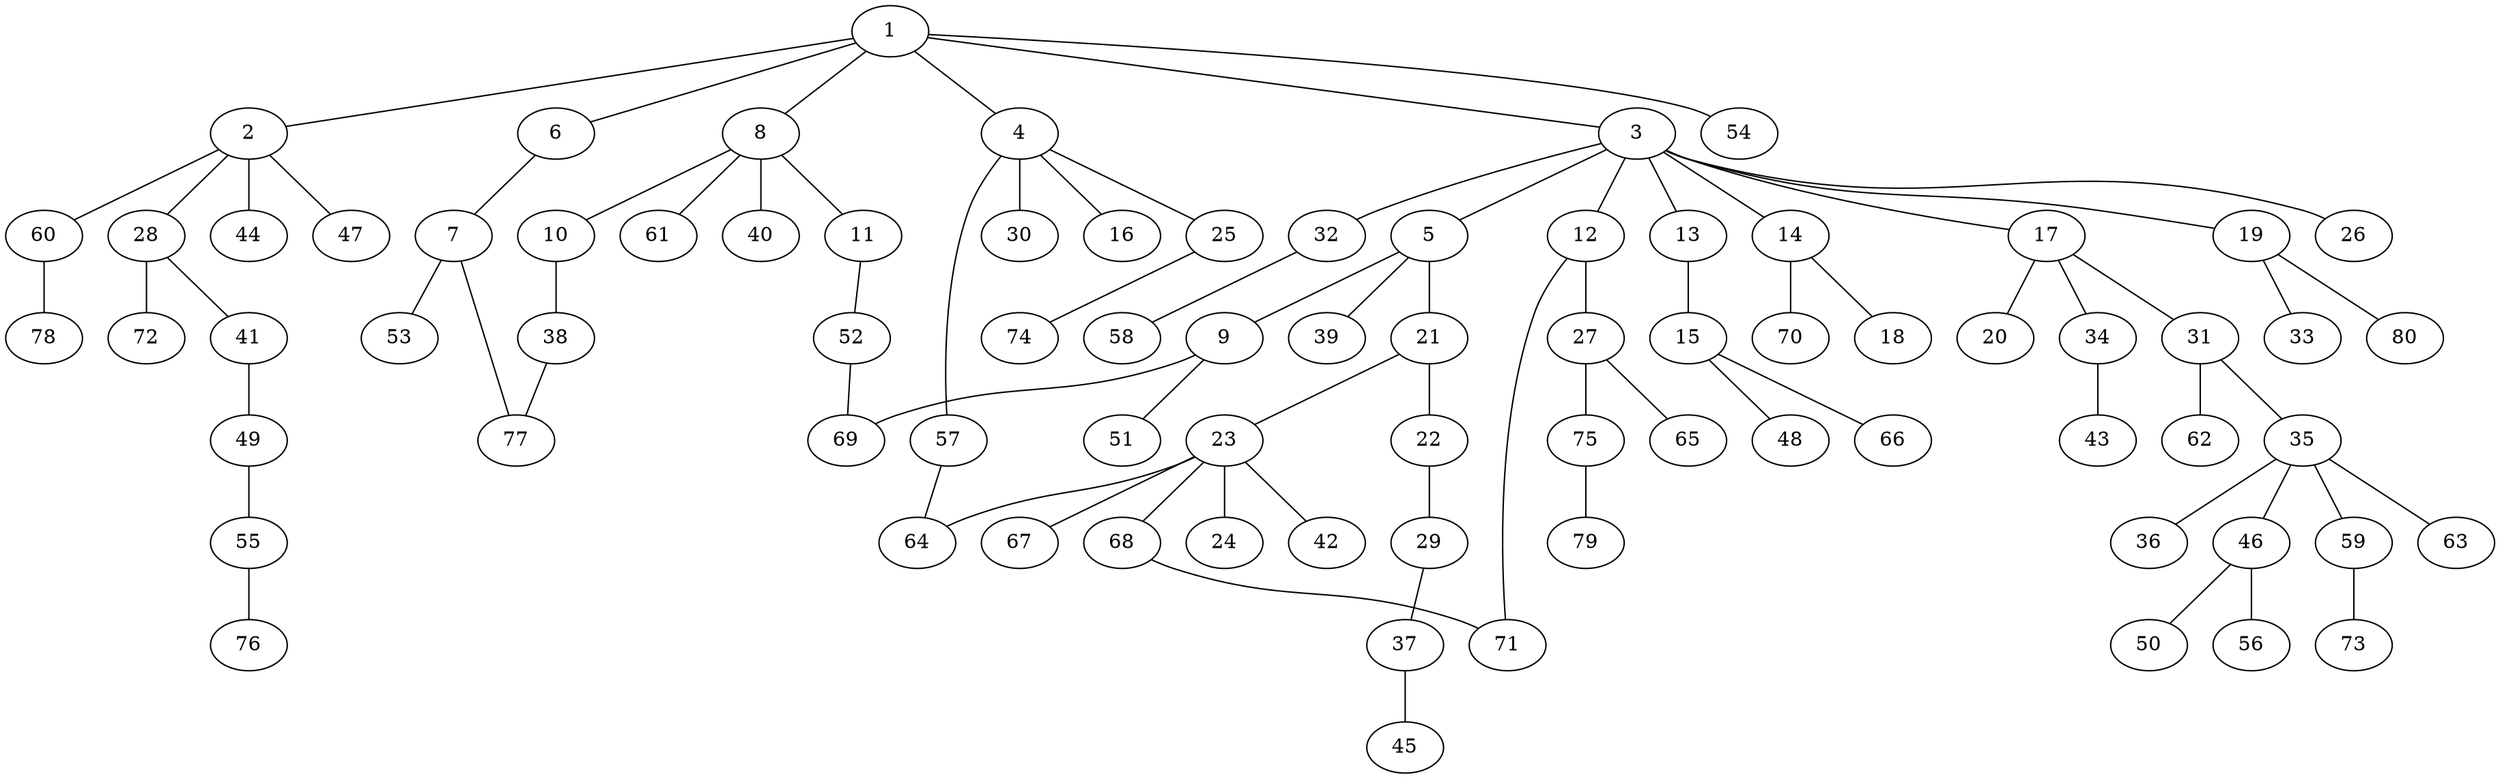 graph graphname {1--2
1--3
1--4
1--6
1--8
1--54
2--28
2--44
2--47
2--60
3--5
3--12
3--13
3--14
3--17
3--19
3--26
3--32
4--16
4--25
4--30
4--57
5--9
5--21
5--39
6--7
7--53
7--77
8--10
8--11
8--40
8--61
9--51
9--69
10--38
11--52
12--27
12--71
13--15
14--18
14--70
15--48
15--66
17--20
17--31
17--34
19--33
19--80
21--22
21--23
22--29
23--24
23--42
23--64
23--67
23--68
25--74
27--65
27--75
28--41
28--72
29--37
31--35
31--62
32--58
34--43
35--36
35--46
35--59
35--63
37--45
38--77
41--49
46--50
46--56
49--55
52--69
55--76
57--64
59--73
60--78
68--71
75--79
}